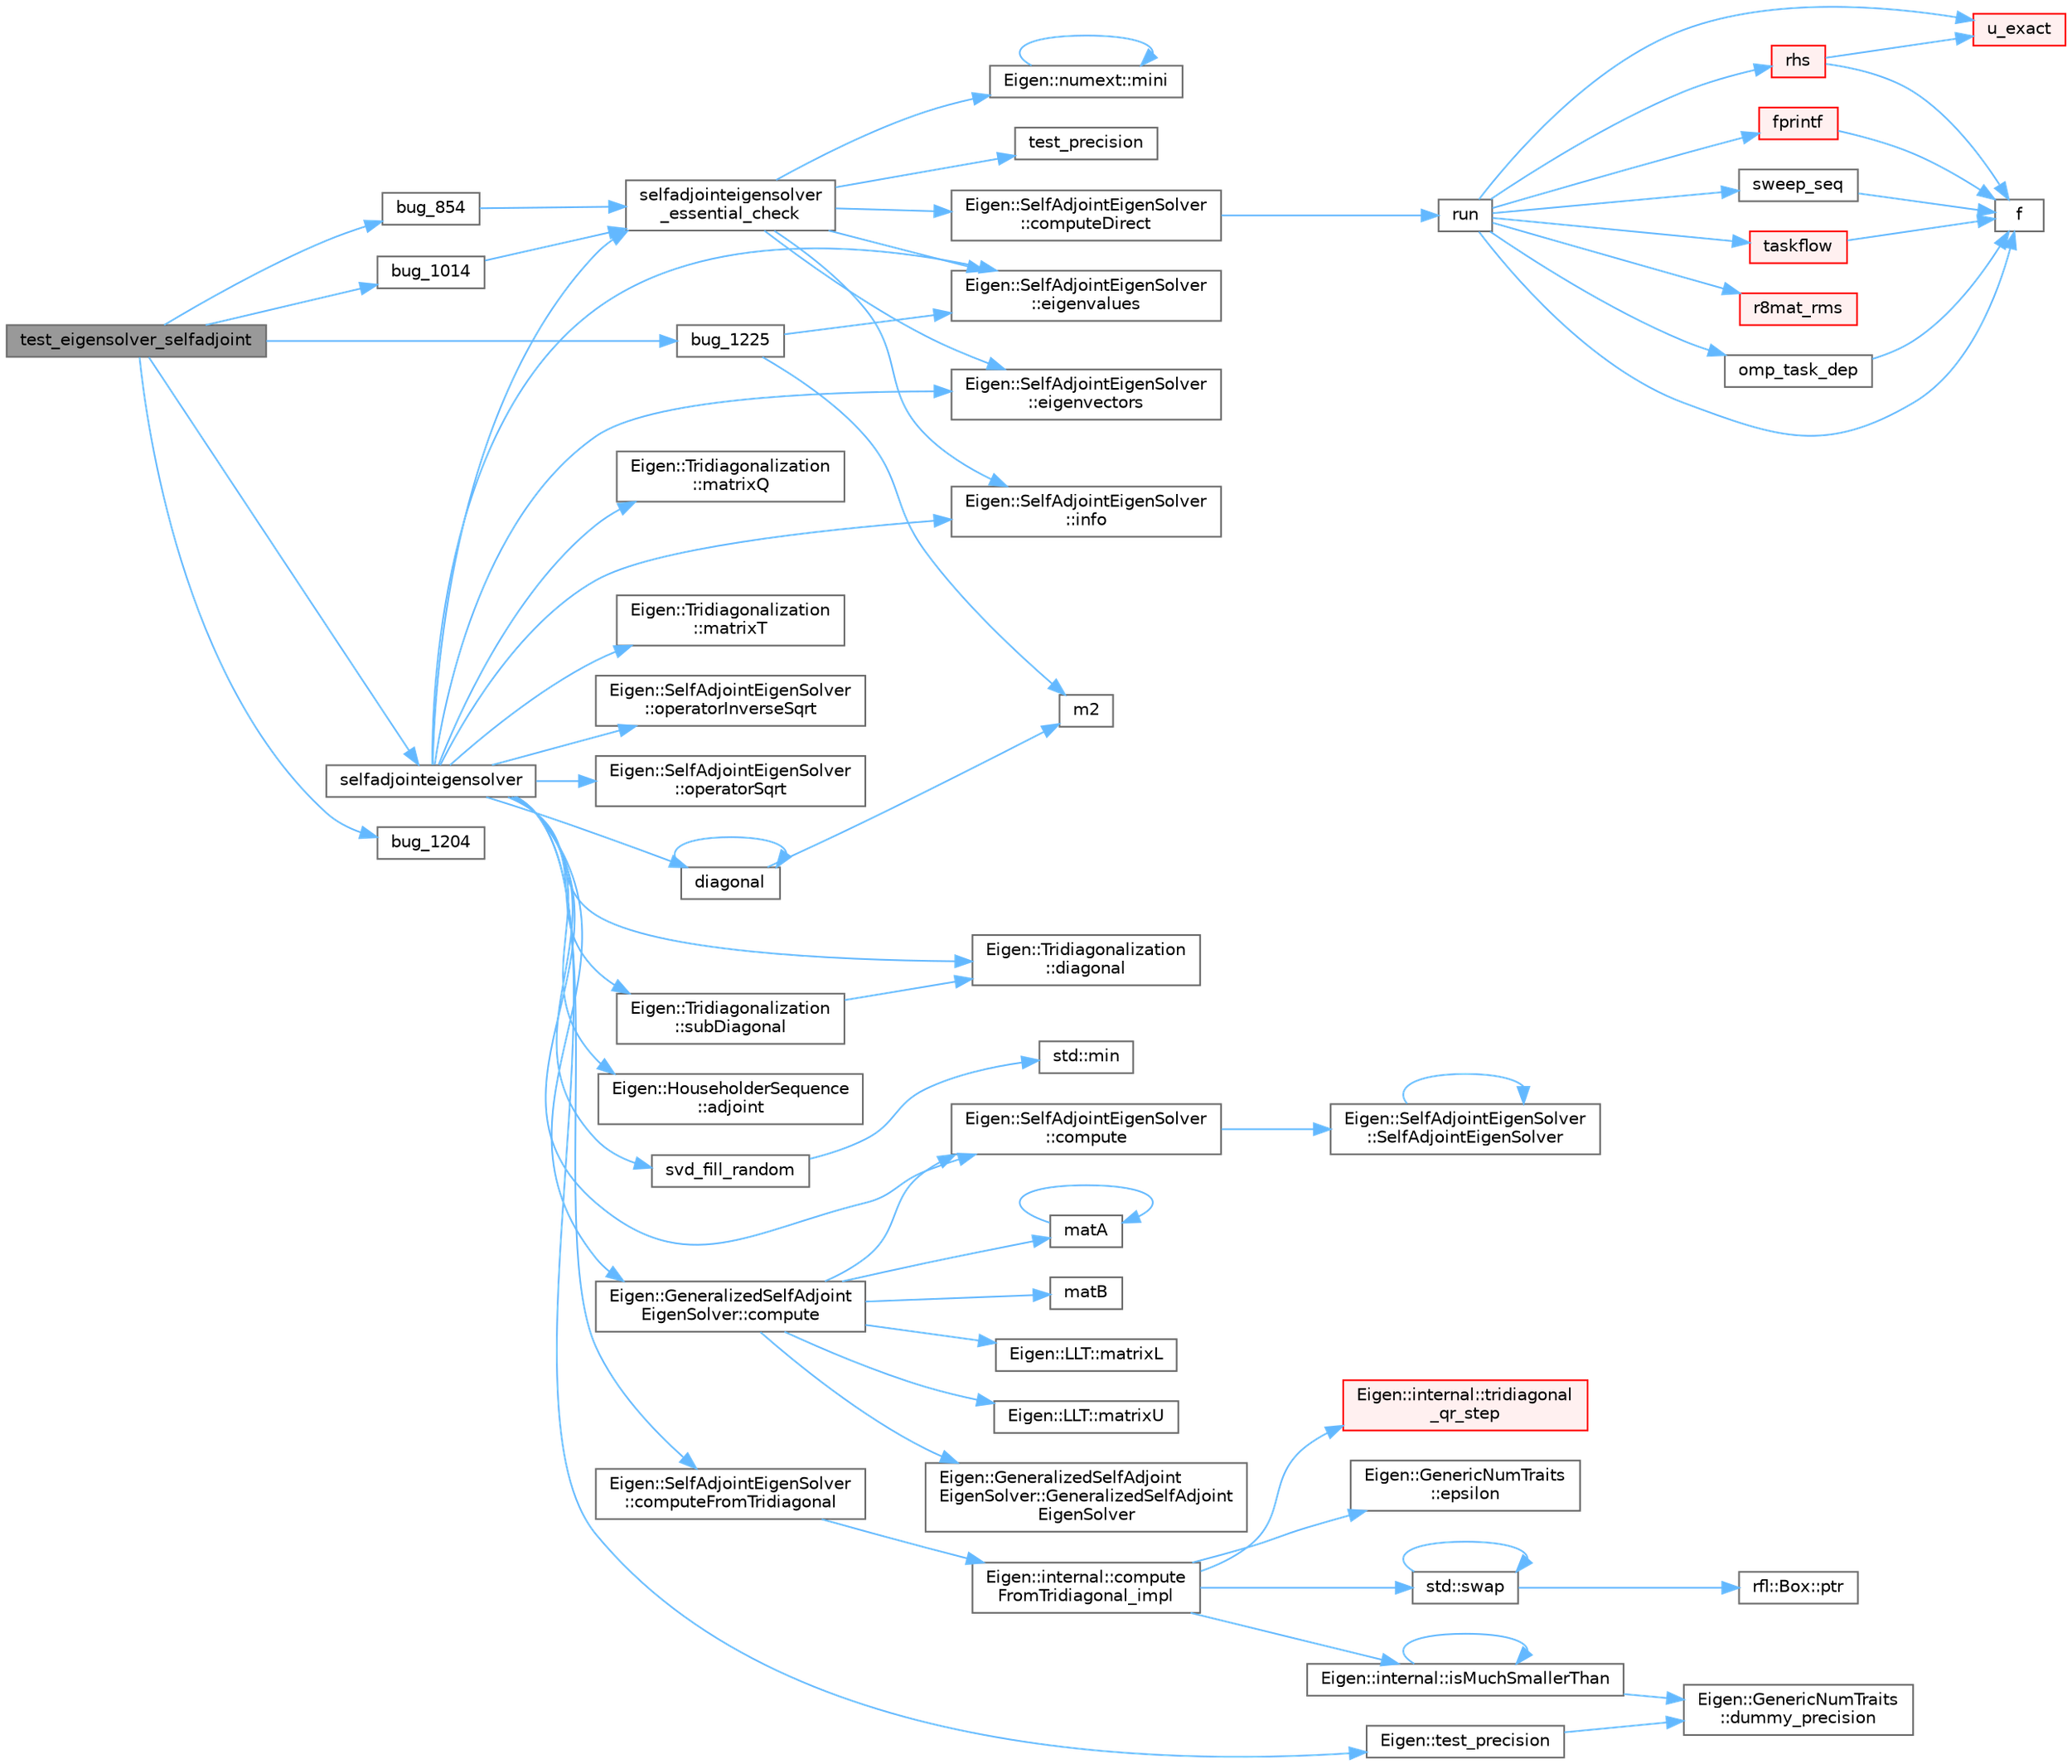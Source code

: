 digraph "test_eigensolver_selfadjoint"
{
 // LATEX_PDF_SIZE
  bgcolor="transparent";
  edge [fontname=Helvetica,fontsize=10,labelfontname=Helvetica,labelfontsize=10];
  node [fontname=Helvetica,fontsize=10,shape=box,height=0.2,width=0.4];
  rankdir="LR";
  Node1 [id="Node000001",label="test_eigensolver_selfadjoint",height=0.2,width=0.4,color="gray40", fillcolor="grey60", style="filled", fontcolor="black",tooltip=" "];
  Node1 -> Node2 [id="edge1_Node000001_Node000002",color="steelblue1",style="solid",tooltip=" "];
  Node2 [id="Node000002",label="bug_1014",height=0.2,width=0.4,color="grey40", fillcolor="white", style="filled",URL="$eigensolver__selfadjoint_8cpp.html#afde399457909b531495269835f350136",tooltip=" "];
  Node2 -> Node3 [id="edge2_Node000002_Node000003",color="steelblue1",style="solid",tooltip=" "];
  Node3 [id="Node000003",label="selfadjointeigensolver\l_essential_check",height=0.2,width=0.4,color="grey40", fillcolor="white", style="filled",URL="$eigensolver__selfadjoint_8cpp.html#a507481e3a562013d80e091ff8e3b206a",tooltip=" "];
  Node3 -> Node4 [id="edge3_Node000003_Node000004",color="steelblue1",style="solid",tooltip=" "];
  Node4 [id="Node000004",label="Eigen::SelfAdjointEigenSolver\l::computeDirect",height=0.2,width=0.4,color="grey40", fillcolor="white", style="filled",URL="$class_eigen_1_1_self_adjoint_eigen_solver.html#a40b0a68841d6176b1ab98743cc82bef4",tooltip="Computes eigendecomposition of given matrix using a closed-form algorithm"];
  Node4 -> Node5 [id="edge4_Node000004_Node000005",color="steelblue1",style="solid",tooltip=" "];
  Node5 [id="Node000005",label="run",height=0.2,width=0.4,color="grey40", fillcolor="white", style="filled",URL="$poisson_8cpp.html#ae12af222b820baf64e953be588c5bbbe",tooltip=" "];
  Node5 -> Node6 [id="edge5_Node000005_Node000006",color="steelblue1",style="solid",tooltip=" "];
  Node6 [id="Node000006",label="f",height=0.2,width=0.4,color="grey40", fillcolor="white", style="filled",URL="$cxx11__tensor__map_8cpp.html#a7f507fea02198f6cb81c86640c7b1a4e",tooltip=" "];
  Node5 -> Node7 [id="edge6_Node000005_Node000007",color="steelblue1",style="solid",tooltip=" "];
  Node7 [id="Node000007",label="fprintf",height=0.2,width=0.4,color="red", fillcolor="#FFF0F0", style="filled",URL="$printf_8h.html#a9f315126362cae9675de1642105e631e",tooltip=" "];
  Node7 -> Node6 [id="edge7_Node000007_Node000006",color="steelblue1",style="solid",tooltip=" "];
  Node5 -> Node38 [id="edge8_Node000005_Node000038",color="steelblue1",style="solid",tooltip=" "];
  Node38 [id="Node000038",label="omp_task_dep",height=0.2,width=0.4,color="grey40", fillcolor="white", style="filled",URL="$sandbox_2jacobi_2omp_8cpp.html#a38bf89bca3b11a9eeb57dd07cfd38630",tooltip=" "];
  Node38 -> Node6 [id="edge9_Node000038_Node000006",color="steelblue1",style="solid",tooltip=" "];
  Node5 -> Node39 [id="edge10_Node000005_Node000039",color="steelblue1",style="solid",tooltip=" "];
  Node39 [id="Node000039",label="r8mat_rms",height=0.2,width=0.4,color="red", fillcolor="#FFF0F0", style="filled",URL="$poisson_8cpp.html#a1314a15604ecb29a615e689872f32657",tooltip=" "];
  Node5 -> Node41 [id="edge11_Node000005_Node000041",color="steelblue1",style="solid",tooltip=" "];
  Node41 [id="Node000041",label="rhs",height=0.2,width=0.4,color="red", fillcolor="#FFF0F0", style="filled",URL="$poisson_8cpp.html#a38c677f5cc4e47bc7505aef707c1bb83",tooltip=" "];
  Node41 -> Node6 [id="edge12_Node000041_Node000006",color="steelblue1",style="solid",tooltip=" "];
  Node41 -> Node42 [id="edge13_Node000041_Node000042",color="steelblue1",style="solid",tooltip=" "];
  Node42 [id="Node000042",label="u_exact",height=0.2,width=0.4,color="red", fillcolor="#FFF0F0", style="filled",URL="$poisson_8cpp.html#a06fc16c4676f839f8de736a6791b6862",tooltip=" "];
  Node5 -> Node45 [id="edge14_Node000005_Node000045",color="steelblue1",style="solid",tooltip=" "];
  Node45 [id="Node000045",label="sweep_seq",height=0.2,width=0.4,color="grey40", fillcolor="white", style="filled",URL="$poisson_8hpp.html#a263e0f774ef013be333712ca3915448a",tooltip=" "];
  Node45 -> Node6 [id="edge15_Node000045_Node000006",color="steelblue1",style="solid",tooltip=" "];
  Node5 -> Node46 [id="edge16_Node000005_Node000046",color="steelblue1",style="solid",tooltip=" "];
  Node46 [id="Node000046",label="taskflow",height=0.2,width=0.4,color="red", fillcolor="#FFF0F0", style="filled",URL="$sandbox_2jacobi_2taskflow_8cpp.html#a47af48e377b7c0ac855c12acd5b69b1e",tooltip=" "];
  Node46 -> Node6 [id="edge17_Node000046_Node000006",color="steelblue1",style="solid",tooltip=" "];
  Node5 -> Node42 [id="edge18_Node000005_Node000042",color="steelblue1",style="solid",tooltip=" "];
  Node3 -> Node48 [id="edge19_Node000003_Node000048",color="steelblue1",style="solid",tooltip=" "];
  Node48 [id="Node000048",label="Eigen::SelfAdjointEigenSolver\l::eigenvalues",height=0.2,width=0.4,color="grey40", fillcolor="white", style="filled",URL="$class_eigen_1_1_self_adjoint_eigen_solver.html#aea708eb6ecf37fcaa7d415fec2892d60",tooltip="Returns the eigenvalues of given matrix."];
  Node3 -> Node49 [id="edge20_Node000003_Node000049",color="steelblue1",style="solid",tooltip=" "];
  Node49 [id="Node000049",label="Eigen::SelfAdjointEigenSolver\l::eigenvectors",height=0.2,width=0.4,color="grey40", fillcolor="white", style="filled",URL="$class_eigen_1_1_self_adjoint_eigen_solver.html#aa6e650f65298c05b78942df39f6c9388",tooltip="Returns the eigenvectors of given matrix."];
  Node3 -> Node50 [id="edge21_Node000003_Node000050",color="steelblue1",style="solid",tooltip=" "];
  Node50 [id="Node000050",label="Eigen::SelfAdjointEigenSolver\l::info",height=0.2,width=0.4,color="grey40", fillcolor="white", style="filled",URL="$class_eigen_1_1_self_adjoint_eigen_solver.html#a56bd59b85a6f6f00ff7bff307ad0e015",tooltip="Reports whether previous computation was successful."];
  Node3 -> Node51 [id="edge22_Node000003_Node000051",color="steelblue1",style="solid",tooltip=" "];
  Node51 [id="Node000051",label="Eigen::numext::mini",height=0.2,width=0.4,color="grey40", fillcolor="white", style="filled",URL="$namespace_eigen_1_1numext.html#ab3b30bf0bcfa1ad91dbec75fabb3bea0",tooltip=" "];
  Node51 -> Node51 [id="edge23_Node000051_Node000051",color="steelblue1",style="solid",tooltip=" "];
  Node3 -> Node52 [id="edge24_Node000003_Node000052",color="steelblue1",style="solid",tooltip=" "];
  Node52 [id="Node000052",label="test_precision",height=0.2,width=0.4,color="grey40", fillcolor="white", style="filled",URL="$spbenchsolver_8h.html#ac873ccd2d8b50aa74f31783a38ba5d99",tooltip=" "];
  Node1 -> Node53 [id="edge25_Node000001_Node000053",color="steelblue1",style="solid",tooltip=" "];
  Node53 [id="Node000053",label="bug_1204",height=0.2,width=0.4,color="grey40", fillcolor="white", style="filled",URL="$eigensolver__selfadjoint_8cpp.html#aad81b9457a3775bbd98d97eb079f137a",tooltip=" "];
  Node1 -> Node54 [id="edge26_Node000001_Node000054",color="steelblue1",style="solid",tooltip=" "];
  Node54 [id="Node000054",label="bug_1225",height=0.2,width=0.4,color="grey40", fillcolor="white", style="filled",URL="$eigensolver__selfadjoint_8cpp.html#a9ebdb2d1f20b94f2842e787729fce09e",tooltip=" "];
  Node54 -> Node48 [id="edge27_Node000054_Node000048",color="steelblue1",style="solid",tooltip=" "];
  Node54 -> Node55 [id="edge28_Node000054_Node000055",color="steelblue1",style="solid",tooltip=" "];
  Node55 [id="Node000055",label="m2",height=0.2,width=0.4,color="grey40", fillcolor="white", style="filled",URL="$_tutorial___map__using_8cpp.html#ab3a01b595d22393ace0d30d5fa299f76",tooltip=" "];
  Node1 -> Node56 [id="edge29_Node000001_Node000056",color="steelblue1",style="solid",tooltip=" "];
  Node56 [id="Node000056",label="bug_854",height=0.2,width=0.4,color="grey40", fillcolor="white", style="filled",URL="$eigensolver__selfadjoint_8cpp.html#a8a826ea7c4364ccc850a3b439b1d6962",tooltip=" "];
  Node56 -> Node3 [id="edge30_Node000056_Node000003",color="steelblue1",style="solid",tooltip=" "];
  Node1 -> Node57 [id="edge31_Node000001_Node000057",color="steelblue1",style="solid",tooltip=" "];
  Node57 [id="Node000057",label="selfadjointeigensolver",height=0.2,width=0.4,color="grey40", fillcolor="white", style="filled",URL="$eigensolver__selfadjoint_8cpp.html#abc47a768b2337f0e2cf111ccf190589f",tooltip=" "];
  Node57 -> Node58 [id="edge32_Node000057_Node000058",color="steelblue1",style="solid",tooltip=" "];
  Node58 [id="Node000058",label="Eigen::HouseholderSequence\l::adjoint",height=0.2,width=0.4,color="grey40", fillcolor="white", style="filled",URL="$class_eigen_1_1_householder_sequence.html#a40ca81cf392d8de4c747dbbdd6bd6545",tooltip="Adjoint (conjugate transpose) of the Householder sequence."];
  Node57 -> Node59 [id="edge33_Node000057_Node000059",color="steelblue1",style="solid",tooltip=" "];
  Node59 [id="Node000059",label="Eigen::GeneralizedSelfAdjoint\lEigenSolver::compute",height=0.2,width=0.4,color="grey40", fillcolor="white", style="filled",URL="$class_eigen_1_1_generalized_self_adjoint_eigen_solver.html#a724764fe196612b752042692156ed023",tooltip="Computes generalized eigendecomposition of given matrix pencil."];
  Node59 -> Node60 [id="edge34_Node000059_Node000060",color="steelblue1",style="solid",tooltip=" "];
  Node60 [id="Node000060",label="Eigen::SelfAdjointEigenSolver\l::compute",height=0.2,width=0.4,color="grey40", fillcolor="white", style="filled",URL="$class_eigen_1_1_self_adjoint_eigen_solver.html#aca7cecd3847bfea28e5984ab1c9e3921",tooltip="Computes eigendecomposition of given matrix."];
  Node60 -> Node61 [id="edge35_Node000060_Node000061",color="steelblue1",style="solid",tooltip=" "];
  Node61 [id="Node000061",label="Eigen::SelfAdjointEigenSolver\l::SelfAdjointEigenSolver",height=0.2,width=0.4,color="grey40", fillcolor="white", style="filled",URL="$class_eigen_1_1_self_adjoint_eigen_solver.html#af3466b3809be4a7738d84493d80d4737",tooltip="Default constructor for fixed-size matrices."];
  Node61 -> Node61 [id="edge36_Node000061_Node000061",color="steelblue1",style="solid",tooltip=" "];
  Node59 -> Node62 [id="edge37_Node000059_Node000062",color="steelblue1",style="solid",tooltip=" "];
  Node62 [id="Node000062",label="Eigen::GeneralizedSelfAdjoint\lEigenSolver::GeneralizedSelfAdjoint\lEigenSolver",height=0.2,width=0.4,color="grey40", fillcolor="white", style="filled",URL="$class_eigen_1_1_generalized_self_adjoint_eigen_solver.html#a501effdbf722c0609ea05ff3fd4cc721",tooltip="Default constructor for fixed-size matrices."];
  Node59 -> Node63 [id="edge38_Node000059_Node000063",color="steelblue1",style="solid",tooltip=" "];
  Node63 [id="Node000063",label="matA",height=0.2,width=0.4,color="grey40", fillcolor="white", style="filled",URL="$_topic_aliasing__mult2_8cpp.html#a5ff4c3f5164e18d2e58e3f608cef2df2",tooltip=" "];
  Node63 -> Node63 [id="edge39_Node000063_Node000063",color="steelblue1",style="solid",tooltip=" "];
  Node59 -> Node64 [id="edge40_Node000059_Node000064",color="steelblue1",style="solid",tooltip=" "];
  Node64 [id="Node000064",label="matB",height=0.2,width=0.4,color="grey40", fillcolor="white", style="filled",URL="$_topic_aliasing__mult2_8cpp.html#a9bb6b0ee9ae9be1327cc8e1c3852b510",tooltip=" "];
  Node59 -> Node65 [id="edge41_Node000059_Node000065",color="steelblue1",style="solid",tooltip=" "];
  Node65 [id="Node000065",label="Eigen::LLT::matrixL",height=0.2,width=0.4,color="grey40", fillcolor="white", style="filled",URL="$class_eigen_1_1_l_l_t.html#a7f4a3eedbf82e7ce2d6bf0dcd84cdfa3",tooltip=" "];
  Node59 -> Node66 [id="edge42_Node000059_Node000066",color="steelblue1",style="solid",tooltip=" "];
  Node66 [id="Node000066",label="Eigen::LLT::matrixU",height=0.2,width=0.4,color="grey40", fillcolor="white", style="filled",URL="$class_eigen_1_1_l_l_t.html#a18a390f085567e650e8345cc7e7c0df8",tooltip=" "];
  Node57 -> Node60 [id="edge43_Node000057_Node000060",color="steelblue1",style="solid",tooltip=" "];
  Node57 -> Node67 [id="edge44_Node000057_Node000067",color="steelblue1",style="solid",tooltip=" "];
  Node67 [id="Node000067",label="Eigen::SelfAdjointEigenSolver\l::computeFromTridiagonal",height=0.2,width=0.4,color="grey40", fillcolor="white", style="filled",URL="$class_eigen_1_1_self_adjoint_eigen_solver.html#a297893df7098c43278d385e4d4e23fe4",tooltip="Computes the eigen decomposition from a tridiagonal symmetric matrix"];
  Node67 -> Node68 [id="edge45_Node000067_Node000068",color="steelblue1",style="solid",tooltip=" "];
  Node68 [id="Node000068",label="Eigen::internal::compute\lFromTridiagonal_impl",height=0.2,width=0.4,color="grey40", fillcolor="white", style="filled",URL="$namespace_eigen_1_1internal.html#a38da09fda4f78efb9723a482048c3d6c",tooltip=" "];
  Node68 -> Node69 [id="edge46_Node000068_Node000069",color="steelblue1",style="solid",tooltip=" "];
  Node69 [id="Node000069",label="Eigen::GenericNumTraits\l::epsilon",height=0.2,width=0.4,color="grey40", fillcolor="white", style="filled",URL="$struct_eigen_1_1_generic_num_traits.html#aadcf7fa75b2bc9a0e461a3b851d836a7",tooltip=" "];
  Node68 -> Node70 [id="edge47_Node000068_Node000070",color="steelblue1",style="solid",tooltip=" "];
  Node70 [id="Node000070",label="Eigen::internal::isMuchSmallerThan",height=0.2,width=0.4,color="grey40", fillcolor="white", style="filled",URL="$namespace_eigen_1_1internal.html#a84d9a116f1410c45670db495257f64ac",tooltip=" "];
  Node70 -> Node71 [id="edge48_Node000070_Node000071",color="steelblue1",style="solid",tooltip=" "];
  Node71 [id="Node000071",label="Eigen::GenericNumTraits\l::dummy_precision",height=0.2,width=0.4,color="grey40", fillcolor="white", style="filled",URL="$struct_eigen_1_1_generic_num_traits.html#a77dc085cf094c377faaf0c520e3e4efa",tooltip=" "];
  Node70 -> Node70 [id="edge49_Node000070_Node000070",color="steelblue1",style="solid",tooltip=" "];
  Node68 -> Node72 [id="edge50_Node000068_Node000072",color="steelblue1",style="solid",tooltip=" "];
  Node72 [id="Node000072",label="std::swap",height=0.2,width=0.4,color="grey40", fillcolor="white", style="filled",URL="$namespacestd.html#a3acbe51b6415e9284430194bf04944e1",tooltip=" "];
  Node72 -> Node73 [id="edge51_Node000072_Node000073",color="steelblue1",style="solid",tooltip=" "];
  Node73 [id="Node000073",label="rfl::Box::ptr",height=0.2,width=0.4,color="grey40", fillcolor="white", style="filled",URL="$classrfl_1_1_box.html#a2edf048a6e6bea174db329e6ce7cf3df",tooltip="Returns the underlying unique_ptr"];
  Node72 -> Node72 [id="edge52_Node000072_Node000072",color="steelblue1",style="solid",tooltip=" "];
  Node68 -> Node74 [id="edge53_Node000068_Node000074",color="steelblue1",style="solid",tooltip=" "];
  Node74 [id="Node000074",label="Eigen::internal::tridiagonal\l_qr_step",height=0.2,width=0.4,color="red", fillcolor="#FFF0F0", style="filled",URL="$namespace_eigen_1_1internal.html#a20ef930f01b4a88b5587832cd9f4787a",tooltip=" "];
  Node57 -> Node80 [id="edge54_Node000057_Node000080",color="steelblue1",style="solid",tooltip=" "];
  Node80 [id="Node000080",label="diagonal",height=0.2,width=0.4,color="grey40", fillcolor="white", style="filled",URL="$diagonal_8cpp.html#a92340af6dbaaba622e275be130b27f4b",tooltip=" "];
  Node80 -> Node80 [id="edge55_Node000080_Node000080",color="steelblue1",style="solid",tooltip=" "];
  Node80 -> Node55 [id="edge56_Node000080_Node000055",color="steelblue1",style="solid",tooltip=" "];
  Node57 -> Node81 [id="edge57_Node000057_Node000081",color="steelblue1",style="solid",tooltip=" "];
  Node81 [id="Node000081",label="Eigen::Tridiagonalization\l::diagonal",height=0.2,width=0.4,color="grey40", fillcolor="white", style="filled",URL="$class_eigen_1_1_tridiagonalization.html#a0b7ff4860aa6f7c0761b1059c012fd8e",tooltip="Returns the diagonal of the tridiagonal matrix T in the decomposition."];
  Node57 -> Node48 [id="edge58_Node000057_Node000048",color="steelblue1",style="solid",tooltip=" "];
  Node57 -> Node49 [id="edge59_Node000057_Node000049",color="steelblue1",style="solid",tooltip=" "];
  Node57 -> Node50 [id="edge60_Node000057_Node000050",color="steelblue1",style="solid",tooltip=" "];
  Node57 -> Node82 [id="edge61_Node000057_Node000082",color="steelblue1",style="solid",tooltip=" "];
  Node82 [id="Node000082",label="Eigen::Tridiagonalization\l::matrixQ",height=0.2,width=0.4,color="grey40", fillcolor="white", style="filled",URL="$class_eigen_1_1_tridiagonalization.html#a000f7392eda930576ffd2af1fae54af2",tooltip="Returns the unitary matrix Q in the decomposition"];
  Node57 -> Node83 [id="edge62_Node000057_Node000083",color="steelblue1",style="solid",tooltip=" "];
  Node83 [id="Node000083",label="Eigen::Tridiagonalization\l::matrixT",height=0.2,width=0.4,color="grey40", fillcolor="white", style="filled",URL="$class_eigen_1_1_tridiagonalization.html#a6eb5ef94b8b9bb013c0e69b6df56d0df",tooltip="Returns an expression of the tridiagonal matrix T in the decomposition"];
  Node57 -> Node84 [id="edge63_Node000057_Node000084",color="steelblue1",style="solid",tooltip=" "];
  Node84 [id="Node000084",label="Eigen::SelfAdjointEigenSolver\l::operatorInverseSqrt",height=0.2,width=0.4,color="grey40", fillcolor="white", style="filled",URL="$class_eigen_1_1_self_adjoint_eigen_solver.html#a71fe0aea0b22d176efcea556c5c160f5",tooltip="Computes the inverse square root of the matrix."];
  Node57 -> Node85 [id="edge64_Node000057_Node000085",color="steelblue1",style="solid",tooltip=" "];
  Node85 [id="Node000085",label="Eigen::SelfAdjointEigenSolver\l::operatorSqrt",height=0.2,width=0.4,color="grey40", fillcolor="white", style="filled",URL="$class_eigen_1_1_self_adjoint_eigen_solver.html#a5c5158fd86366081bdabec38112c2c8a",tooltip="Computes the positive-definite square root of the matrix."];
  Node57 -> Node3 [id="edge65_Node000057_Node000003",color="steelblue1",style="solid",tooltip=" "];
  Node57 -> Node86 [id="edge66_Node000057_Node000086",color="steelblue1",style="solid",tooltip=" "];
  Node86 [id="Node000086",label="Eigen::Tridiagonalization\l::subDiagonal",height=0.2,width=0.4,color="grey40", fillcolor="white", style="filled",URL="$class_eigen_1_1_tridiagonalization.html#ac423dbb91157c159bdcb4b5a8371232e",tooltip="Returns the subdiagonal of the tridiagonal matrix T in the decomposition."];
  Node86 -> Node81 [id="edge67_Node000086_Node000081",color="steelblue1",style="solid",tooltip=" "];
  Node57 -> Node87 [id="edge68_Node000057_Node000087",color="steelblue1",style="solid",tooltip=" "];
  Node87 [id="Node000087",label="svd_fill_random",height=0.2,width=0.4,color="grey40", fillcolor="white", style="filled",URL="$svd__fill_8h.html#a19396409f47b0f885449f3d0005fa11d",tooltip=" "];
  Node87 -> Node88 [id="edge69_Node000087_Node000088",color="steelblue1",style="solid",tooltip=" "];
  Node88 [id="Node000088",label="std::min",height=0.2,width=0.4,color="grey40", fillcolor="white", style="filled",URL="$namespacestd.html#ac7b9885417769949d76890454b6d072e",tooltip=" "];
  Node57 -> Node89 [id="edge70_Node000057_Node000089",color="steelblue1",style="solid",tooltip=" "];
  Node89 [id="Node000089",label="Eigen::test_precision",height=0.2,width=0.4,color="grey40", fillcolor="white", style="filled",URL="$namespace_eigen.html#a59fa1c0c2d234197bce8d461a4776793",tooltip=" "];
  Node89 -> Node71 [id="edge71_Node000089_Node000071",color="steelblue1",style="solid",tooltip=" "];
}
